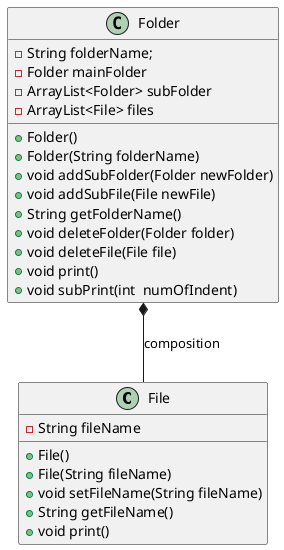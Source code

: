 @startuml
class File{
    -String fileName    
    +File()    
    +File(String fileName)    
    +void setFileName(String fileName)    
    +String getFileName()    
    +void print()
}

class Folder {
    -String folderName;
    -Folder mainFolder
    -ArrayList<Folder> subFolder
    -ArrayList<File> files
    +Folder()    
    +Folder(String folderName)    
    +void addSubFolder(Folder newFolder)    
    +void addSubFile(File newFile)    
    +String getFolderName()    
    +void deleteFolder(Folder folder)    
    +void deleteFile(File file)    
    +void print()    
    +void subPrint(int  numOfIndent)
}

Folder *-- File : composition
@enduml
